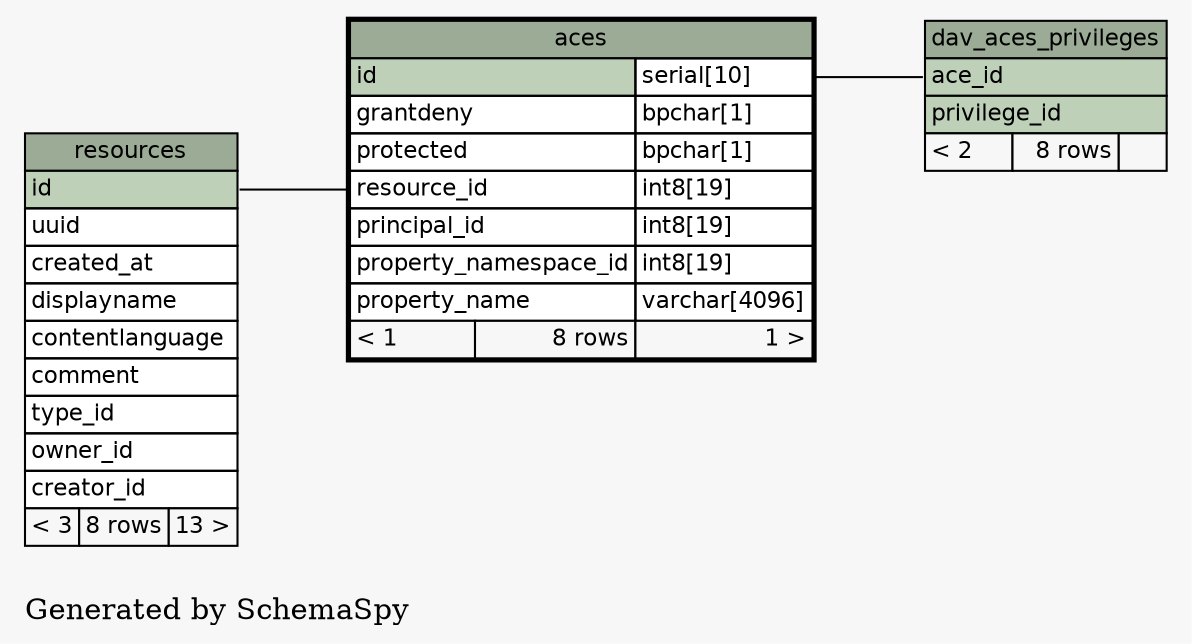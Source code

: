 // dot 2.16.1 on Linux 2.6.24-1-amd64
digraph "oneDegreeRelationshipsGraph" {
  graph [
    rankdir="RL"
    bgcolor="#f7f7f7"
    label="\nGenerated by SchemaSpy"
    labeljust="l"
  ];
  node [
    fontname="Helvetica"
    fontsize="11"
    shape="plaintext"
  ];
  edge [
    arrowsize="0.8"
  ];
  "aces":"resource_id":w -> "resources":"id":e [arrowtail=crowtee arrowhead=none];
  "dav_aces_privileges":"ace_id":w -> "aces":"id.type":e [arrowtail=crowtee arrowhead=none];
  "aces" [
    label=<
    <TABLE BORDER="2" CELLBORDER="1" CELLSPACING="0" BGCOLOR="#ffffff">
      <TR><TD PORT="aces.heading" COLSPAN="3" BGCOLOR="#9bab96" ALIGN="CENTER">aces</TD></TR>
      <TR><TD PORT="id" COLSPAN="2" BGCOLOR="#bed1b8" ALIGN="LEFT">id</TD><TD PORT="id.type" ALIGN="LEFT">serial[10]</TD></TR>
      <TR><TD PORT="grantdeny" COLSPAN="2" ALIGN="LEFT">grantdeny</TD><TD PORT="grantdeny.type" ALIGN="LEFT">bpchar[1]</TD></TR>
      <TR><TD PORT="protected" COLSPAN="2" ALIGN="LEFT">protected</TD><TD PORT="protected.type" ALIGN="LEFT">bpchar[1]</TD></TR>
      <TR><TD PORT="resource_id" COLSPAN="2" ALIGN="LEFT">resource_id</TD><TD PORT="resource_id.type" ALIGN="LEFT">int8[19]</TD></TR>
      <TR><TD PORT="principal_id" COLSPAN="2" ALIGN="LEFT">principal_id</TD><TD PORT="principal_id.type" ALIGN="LEFT">int8[19]</TD></TR>
      <TR><TD PORT="property_namespace_id" COLSPAN="2" ALIGN="LEFT">property_namespace_id</TD><TD PORT="property_namespace_id.type" ALIGN="LEFT">int8[19]</TD></TR>
      <TR><TD PORT="property_name" COLSPAN="2" ALIGN="LEFT">property_name</TD><TD PORT="property_name.type" ALIGN="LEFT">varchar[4096]</TD></TR>
      <TR><TD ALIGN="LEFT" BGCOLOR="#f7f7f7">&lt; 1</TD><TD ALIGN="RIGHT" BGCOLOR="#f7f7f7">8 rows</TD><TD ALIGN="RIGHT" BGCOLOR="#f7f7f7">1 &gt;</TD></TR>
    </TABLE>>
    URL="aces.html#"
    tooltip="aces"
  ];
  "dav_aces_privileges" [
    label=<
    <TABLE BORDER="0" CELLBORDER="1" CELLSPACING="0" BGCOLOR="#ffffff">
      <TR><TD PORT="dav_aces_privileges.heading" COLSPAN="3" BGCOLOR="#9bab96" ALIGN="CENTER">dav_aces_privileges</TD></TR>
      <TR><TD PORT="ace_id" COLSPAN="3" BGCOLOR="#bed1b8" ALIGN="LEFT">ace_id</TD></TR>
      <TR><TD PORT="privilege_id" COLSPAN="3" BGCOLOR="#bed1b8" ALIGN="LEFT">privilege_id</TD></TR>
      <TR><TD ALIGN="LEFT" BGCOLOR="#f7f7f7">&lt; 2</TD><TD ALIGN="RIGHT" BGCOLOR="#f7f7f7">8 rows</TD><TD ALIGN="RIGHT" BGCOLOR="#f7f7f7">  </TD></TR>
    </TABLE>>
    URL="dav_aces_privileges.html#graph"
    tooltip="dav_aces_privileges"
  ];
  "resources" [
    label=<
    <TABLE BORDER="0" CELLBORDER="1" CELLSPACING="0" BGCOLOR="#ffffff">
      <TR><TD PORT="resources.heading" COLSPAN="3" BGCOLOR="#9bab96" ALIGN="CENTER">resources</TD></TR>
      <TR><TD PORT="id" COLSPAN="3" BGCOLOR="#bed1b8" ALIGN="LEFT">id</TD></TR>
      <TR><TD PORT="uuid" COLSPAN="3" ALIGN="LEFT">uuid</TD></TR>
      <TR><TD PORT="created_at" COLSPAN="3" ALIGN="LEFT">created_at</TD></TR>
      <TR><TD PORT="displayname" COLSPAN="3" ALIGN="LEFT">displayname</TD></TR>
      <TR><TD PORT="contentlanguage" COLSPAN="3" ALIGN="LEFT">contentlanguage</TD></TR>
      <TR><TD PORT="comment" COLSPAN="3" ALIGN="LEFT">comment</TD></TR>
      <TR><TD PORT="type_id" COLSPAN="3" ALIGN="LEFT">type_id</TD></TR>
      <TR><TD PORT="owner_id" COLSPAN="3" ALIGN="LEFT">owner_id</TD></TR>
      <TR><TD PORT="creator_id" COLSPAN="3" ALIGN="LEFT">creator_id</TD></TR>
      <TR><TD ALIGN="LEFT" BGCOLOR="#f7f7f7">&lt; 3</TD><TD ALIGN="RIGHT" BGCOLOR="#f7f7f7">8 rows</TD><TD ALIGN="RIGHT" BGCOLOR="#f7f7f7">13 &gt;</TD></TR>
    </TABLE>>
    URL="resources.html#graph"
    tooltip="resources"
  ];
}

